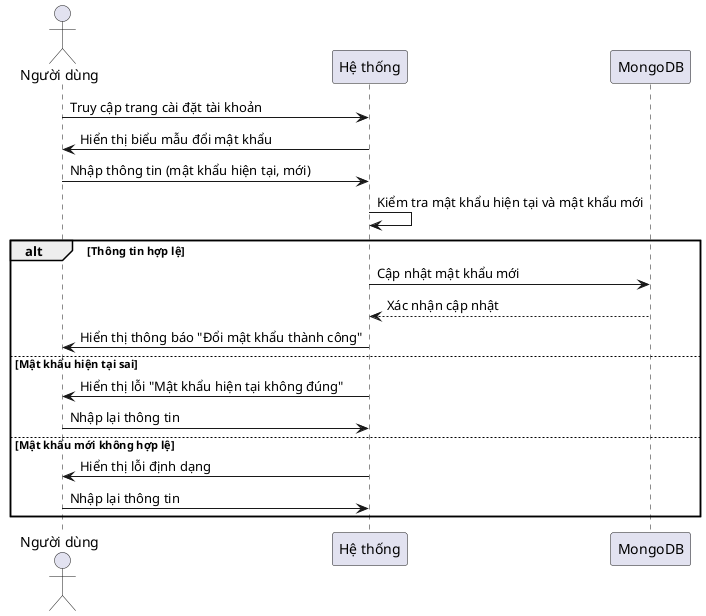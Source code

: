 @startuml
actor "Người dùng" as User
participant "Hệ thống" as System
participant "MongoDB" as DB

User -> System: Truy cập trang cài đặt tài khoản
System -> User: Hiển thị biểu mẫu đổi mật khẩu
User -> System: Nhập thông tin (mật khẩu hiện tại, mới)
System -> System: Kiểm tra mật khẩu hiện tại và mật khẩu mới

alt Thông tin hợp lệ
    System -> DB: Cập nhật mật khẩu mới
    DB --> System: Xác nhận cập nhật
    System -> User: Hiển thị thông báo "Đổi mật khẩu thành công"
else Mật khẩu hiện tại sai
    System -> User: Hiển thị lỗi "Mật khẩu hiện tại không đúng"
    User -> System: Nhập lại thông tin
else Mật khẩu mới không hợp lệ
    System -> User: Hiển thị lỗi định dạng
    User -> System: Nhập lại thông tin
end alt

@enduml